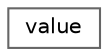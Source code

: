 digraph "Graphical Class Hierarchy"
{
 // LATEX_PDF_SIZE
  bgcolor="transparent";
  edge [fontname=Helvetica,fontsize=10,labelfontname=Helvetica,labelfontsize=10];
  node [fontname=Helvetica,fontsize=10,shape=box,height=0.2,width=0.4];
  rankdir="LR";
  Node0 [label="value",height=0.2,width=0.4,color="grey40", fillcolor="white", style="filled",URL="$unionvalue.html",tooltip="A union representing the value of the Token as a char or as a int."];
}
